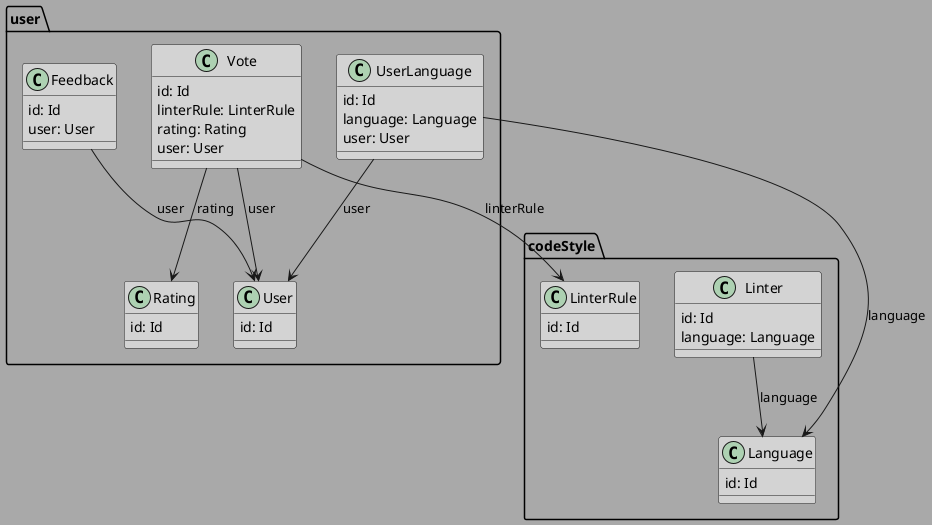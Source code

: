 @startuml
skinparam backgroundColor darkgray
skinparam ClassBackgroundColor lightgray

package codeStyle <<Folder>> {
	class codeStyle.Language {
		id: Id
	}
	class codeStyle.Linter {
		id: Id
		language: Language
	}
	class codeStyle.LinterRule {
		id: Id
	}
}
package user <<Folder>> {
	class user.UserLanguage {
		id: Id
		language: Language
		user: User
	}
	class user.Vote {
		id: Id
		linterRule: LinterRule
		rating: Rating
		user: User
	}
	class user.User {
		id: Id
	}
	class user.Rating {
		id: Id
	}
	class user.Feedback {
		id: Id
		user: User
	}
}

codeStyle.Linter -down-> codeStyle.Language: language
user.UserLanguage -down-> codeStyle.Language: language
user.UserLanguage -down-> user.User: user
user.Vote -down-> codeStyle.LinterRule: linterRule
user.Vote -down-> user.Rating: rating
user.Vote -down-> user.User: user
user.Feedback -down-> user.User: user

@enduml